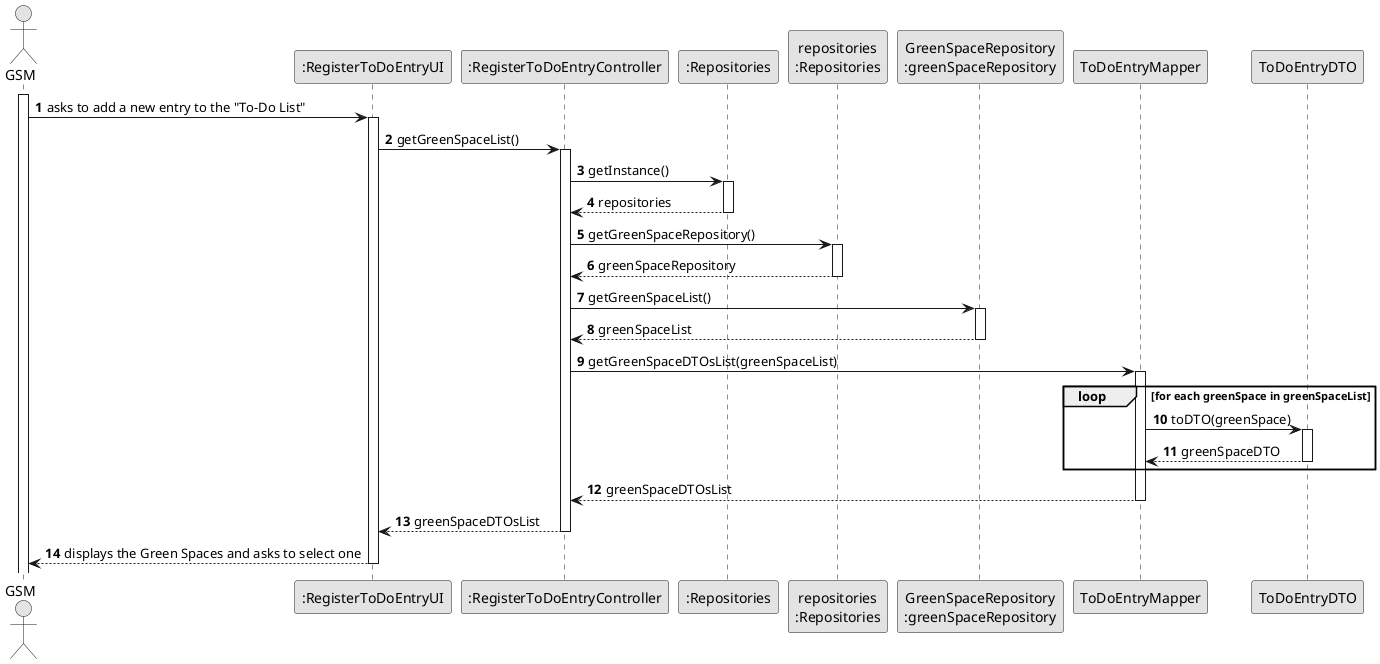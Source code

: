 @startuml
skinparam monochrome true
skinparam packageStyle rectangle
skinparam shadowing false

autonumber

actor "GSM" as Employee
participant ":RegisterToDoEntryUI" as UI
participant ":RegisterToDoEntryController" as CTRL
participant ":Repositories" as RepositorySingleton
participant "repositories\n:Repositories" as PLAT
participant "GreenSpaceRepository\n:greenSpaceRepository" as GreenRepo
participant "ToDoEntryMapper"

activate Employee

Employee -> UI : asks to add a new entry to the "To-Do List"

activate UI

UI -> CTRL : getGreenSpaceList()
activate CTRL

CTRL -> RepositorySingleton : getInstance()
activate RepositorySingleton

RepositorySingleton --> CTRL: repositories
deactivate RepositorySingleton

CTRL -> PLAT : getGreenSpaceRepository()
activate PLAT
PLAT --> CTRL : greenSpaceRepository
deactivate PLAT

CTRL -> GreenRepo : getGreenSpaceList()
activate GreenRepo

GreenRepo --> CTRL : greenSpaceList
deactivate GreenRepo

CTRL -> "ToDoEntryMapper" : getGreenSpaceDTOsList(greenSpaceList)
activate "ToDoEntryMapper"

loop for each greenSpace in greenSpaceList
ToDoEntryMapper -> ToDoEntryDTO: toDTO(greenSpace)
activate ToDoEntryDTO
ToDoEntryDTO --> ToDoEntryMapper : greenSpaceDTO
deactivate ToDoEntryDTO
end

ToDoEntryMapper --> CTRL: greenSpaceDTOsList
deactivate ToDoEntryMapper

CTRL --> UI : greenSpaceDTOsList
deactivate CTRL

UI --> Employee : displays the Green Spaces and asks to select one
deactivate UI

@enduml
